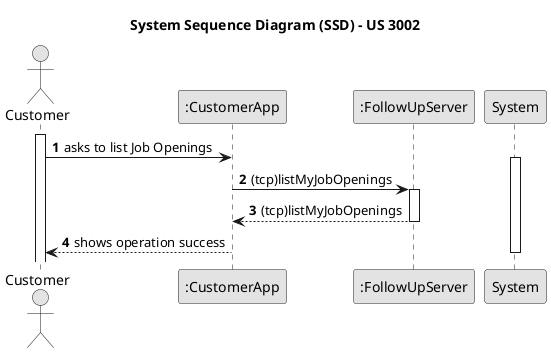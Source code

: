@startuml
skinparam monochrome true
skinparam packageStyle rectangle
skinparam shadowing false

title System Sequence Diagram (SSD) - US 3002

autonumber

actor "Customer" as User
participant ":CustomerApp" as CusApp
participant ":FollowUpServer" as Server

activate User

    User -> CusApp: asks to list Job Openings
        activate System

    CusApp -> Server : (tcp)listMyJobOpenings
    activate Server

    Server --> CusApp : (tcp)listMyJobOpenings
    deactivate Server

    CusApp--> User : shows operation success
        deactivate System


@enduml